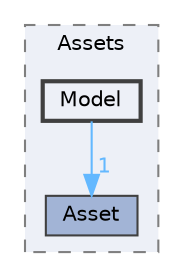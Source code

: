 digraph "C:/dev/c-cpp/C78Engine/C78Engine/src/C78E/Assets/Model"
{
 // LATEX_PDF_SIZE
  bgcolor="transparent";
  edge [fontname=Helvetica,fontsize=10,labelfontname=Helvetica,labelfontsize=10];
  node [fontname=Helvetica,fontsize=10,shape=box,height=0.2,width=0.4];
  compound=true
  subgraph clusterdir_6040b2ffaedfa60e1ddfa743591d8b51 {
    graph [ bgcolor="#edf0f7", pencolor="grey50", label="Assets", fontname=Helvetica,fontsize=10 style="filled,dashed", URL="dir_6040b2ffaedfa60e1ddfa743591d8b51.html",tooltip=""]
  dir_d891629be55c9bf3eabc46d424e0e2b5 [label="Asset", fillcolor="#a2b4d6", color="grey25", style="filled", URL="dir_d891629be55c9bf3eabc46d424e0e2b5.html",tooltip=""];
  dir_94406fc319bc693400eb982a7c6cc9d9 [label="Model", fillcolor="#edf0f7", color="grey25", style="filled,bold", URL="dir_94406fc319bc693400eb982a7c6cc9d9.html",tooltip=""];
  }
  dir_94406fc319bc693400eb982a7c6cc9d9->dir_d891629be55c9bf3eabc46d424e0e2b5 [headlabel="1", labeldistance=1.5 headhref="dir_000014_000000.html" href="dir_000014_000000.html" color="steelblue1" fontcolor="steelblue1"];
}
